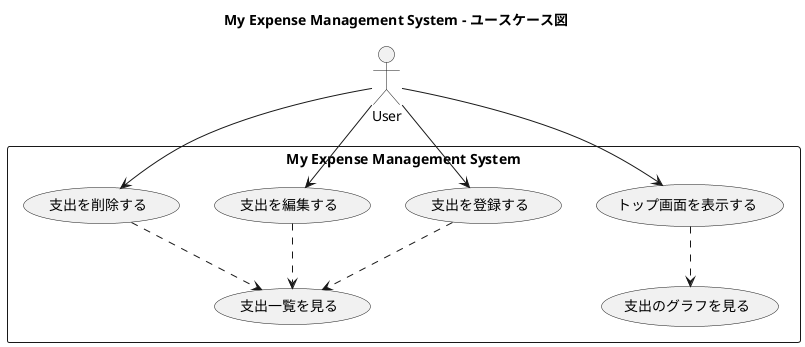 @startuml
title My Expense Management System - ユースケース図

actor User as ユーザー

rectangle "My Expense Management System" {
    ユーザー --> (トップ画面を表示する)
    ユーザー --> (支出を登録する)
    ユーザー --> (支出を編集する)
    ユーザー --> (支出を削除する)

    (トップ画面を表示する) ..> (支出のグラフを見る)
    (支出を登録する) ..> (支出一覧を見る)
    (支出を編集する) ..> (支出一覧を見る)
    (支出を削除する) ..> (支出一覧を見る)
}
@enduml
